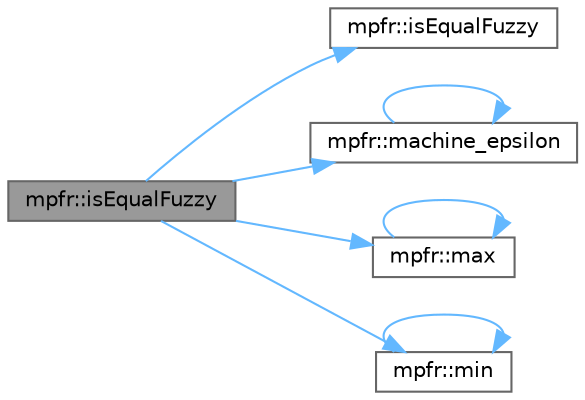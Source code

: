 digraph "mpfr::isEqualFuzzy"
{
 // LATEX_PDF_SIZE
  bgcolor="transparent";
  edge [fontname=Helvetica,fontsize=10,labelfontname=Helvetica,labelfontsize=10];
  node [fontname=Helvetica,fontsize=10,shape=box,height=0.2,width=0.4];
  rankdir="LR";
  Node1 [id="Node000001",label="mpfr::isEqualFuzzy",height=0.2,width=0.4,color="gray40", fillcolor="grey60", style="filled", fontcolor="black",tooltip=" "];
  Node1 -> Node2 [id="edge1_Node000001_Node000002",color="steelblue1",style="solid",tooltip=" "];
  Node2 [id="Node000002",label="mpfr::isEqualFuzzy",height=0.2,width=0.4,color="grey40", fillcolor="white", style="filled",URL="$namespacempfr.html#a6927632c609c6c2d6d2b554f50c6a31b",tooltip=" "];
  Node1 -> Node3 [id="edge2_Node000001_Node000003",color="steelblue1",style="solid",tooltip=" "];
  Node3 [id="Node000003",label="mpfr::machine_epsilon",height=0.2,width=0.4,color="grey40", fillcolor="white", style="filled",URL="$namespacempfr.html#ab72db36dfba03626c173e0beb84b49e8",tooltip=" "];
  Node3 -> Node3 [id="edge3_Node000003_Node000003",color="steelblue1",style="solid",tooltip=" "];
  Node1 -> Node4 [id="edge4_Node000001_Node000004",color="steelblue1",style="solid",tooltip=" "];
  Node4 [id="Node000004",label="mpfr::max",height=0.2,width=0.4,color="grey40", fillcolor="white", style="filled",URL="$namespacempfr.html#ae57381bd76b4ad9209851ffb3eb9903c",tooltip=" "];
  Node4 -> Node4 [id="edge5_Node000004_Node000004",color="steelblue1",style="solid",tooltip=" "];
  Node1 -> Node5 [id="edge6_Node000001_Node000005",color="steelblue1",style="solid",tooltip=" "];
  Node5 [id="Node000005",label="mpfr::min",height=0.2,width=0.4,color="grey40", fillcolor="white", style="filled",URL="$namespacempfr.html#a2af1d07e9af8f34253c984e1deab55b8",tooltip=" "];
  Node5 -> Node5 [id="edge7_Node000005_Node000005",color="steelblue1",style="solid",tooltip=" "];
}
